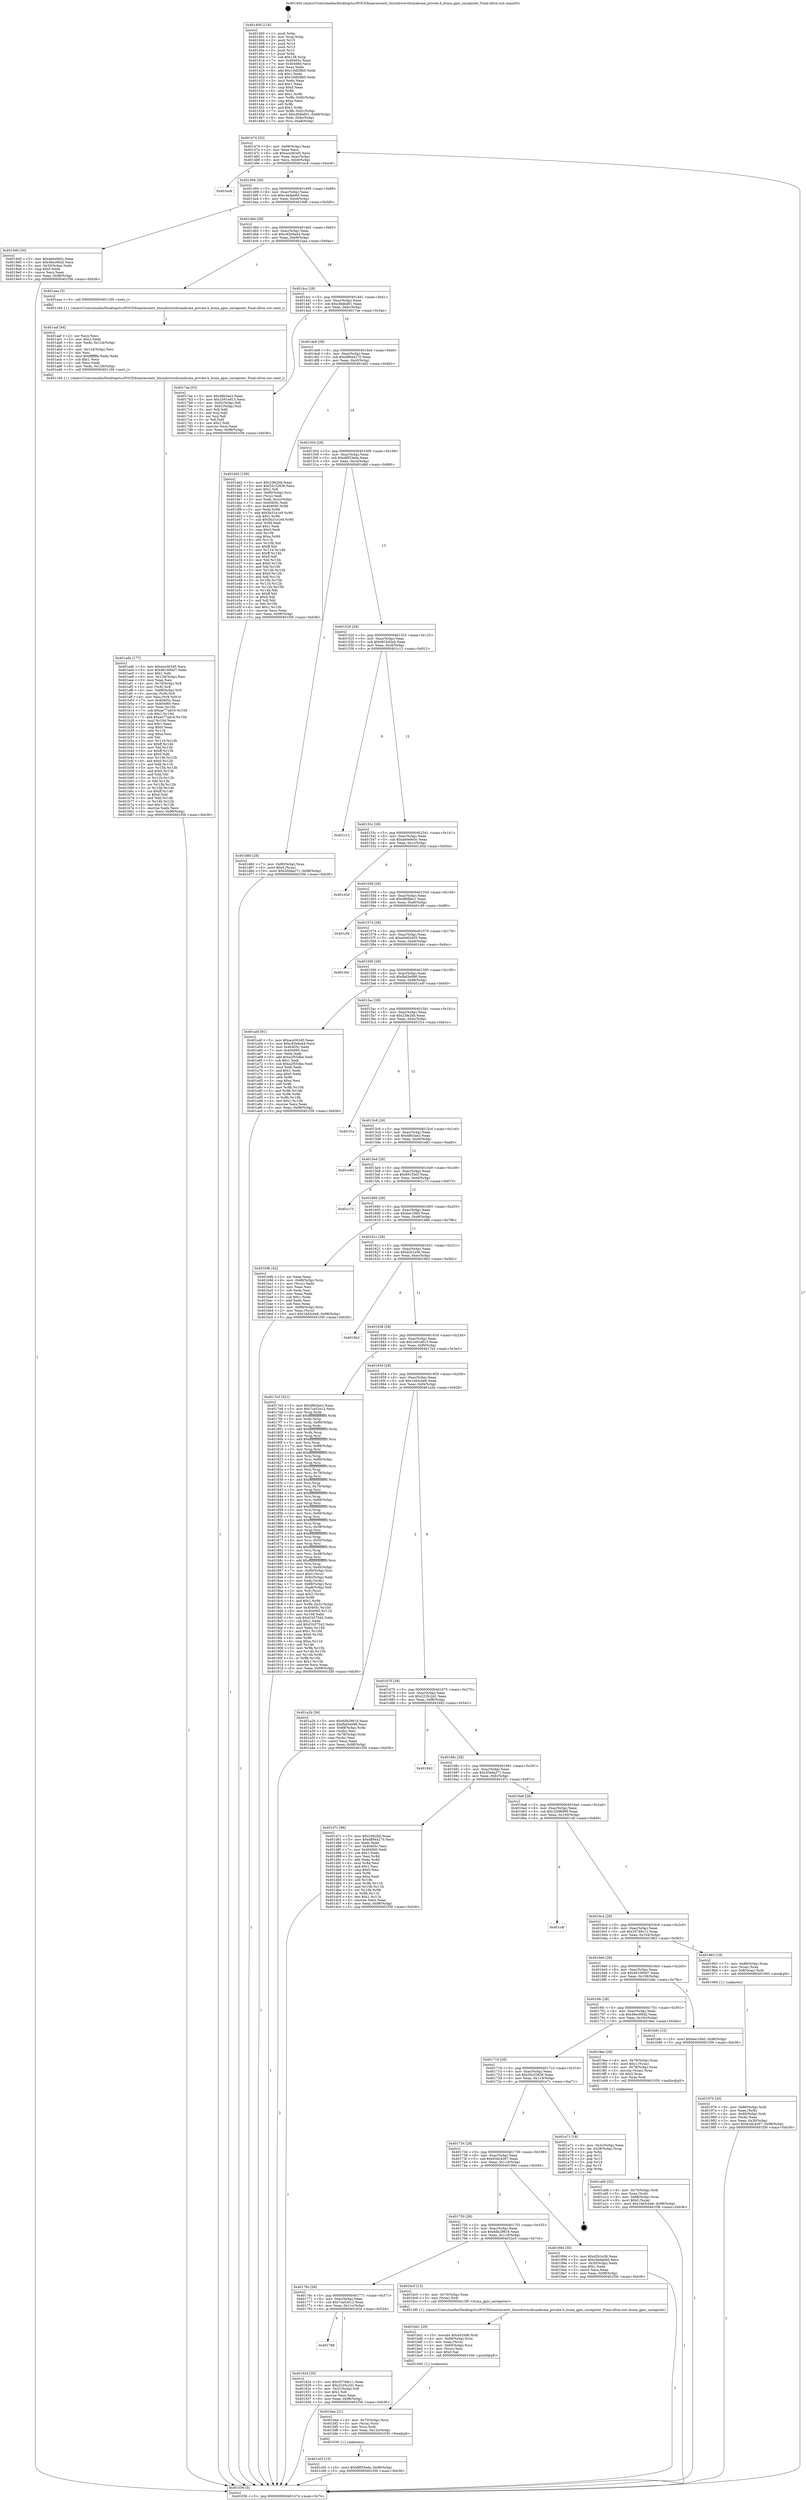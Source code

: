 digraph "0x401400" {
  label = "0x401400 (/mnt/c/Users/mathe/Desktop/tcc/POCII/binaries/extr_linuxdriversbcmabcma_private.h_bcma_gpio_unregister_Final-ollvm.out::main(0))"
  labelloc = "t"
  node[shape=record]

  Entry [label="",width=0.3,height=0.3,shape=circle,fillcolor=black,style=filled]
  "0x401474" [label="{
     0x401474 [32]\l
     | [instrs]\l
     &nbsp;&nbsp;0x401474 \<+6\>: mov -0x98(%rbp),%eax\l
     &nbsp;&nbsp;0x40147a \<+2\>: mov %eax,%ecx\l
     &nbsp;&nbsp;0x40147c \<+6\>: sub $0xace363d5,%ecx\l
     &nbsp;&nbsp;0x401482 \<+6\>: mov %eax,-0xac(%rbp)\l
     &nbsp;&nbsp;0x401488 \<+6\>: mov %ecx,-0xb0(%rbp)\l
     &nbsp;&nbsp;0x40148e \<+6\>: je 0000000000401ec8 \<main+0xac8\>\l
  }"]
  "0x401ec8" [label="{
     0x401ec8\l
  }", style=dashed]
  "0x401494" [label="{
     0x401494 [28]\l
     | [instrs]\l
     &nbsp;&nbsp;0x401494 \<+5\>: jmp 0000000000401499 \<main+0x99\>\l
     &nbsp;&nbsp;0x401499 \<+6\>: mov -0xac(%rbp),%eax\l
     &nbsp;&nbsp;0x40149f \<+5\>: sub $0xc4edab6d,%eax\l
     &nbsp;&nbsp;0x4014a4 \<+6\>: mov %eax,-0xb4(%rbp)\l
     &nbsp;&nbsp;0x4014aa \<+6\>: je 00000000004019d0 \<main+0x5d0\>\l
  }"]
  Exit [label="",width=0.3,height=0.3,shape=circle,fillcolor=black,style=filled,peripheries=2]
  "0x4019d0" [label="{
     0x4019d0 [30]\l
     | [instrs]\l
     &nbsp;&nbsp;0x4019d0 \<+5\>: mov $0xde0e9e5c,%eax\l
     &nbsp;&nbsp;0x4019d5 \<+5\>: mov $0x46ec06d2,%ecx\l
     &nbsp;&nbsp;0x4019da \<+3\>: mov -0x30(%rbp),%edx\l
     &nbsp;&nbsp;0x4019dd \<+3\>: cmp $0x0,%edx\l
     &nbsp;&nbsp;0x4019e0 \<+3\>: cmove %ecx,%eax\l
     &nbsp;&nbsp;0x4019e3 \<+6\>: mov %eax,-0x98(%rbp)\l
     &nbsp;&nbsp;0x4019e9 \<+5\>: jmp 0000000000401f36 \<main+0xb36\>\l
  }"]
  "0x4014b0" [label="{
     0x4014b0 [28]\l
     | [instrs]\l
     &nbsp;&nbsp;0x4014b0 \<+5\>: jmp 00000000004014b5 \<main+0xb5\>\l
     &nbsp;&nbsp;0x4014b5 \<+6\>: mov -0xac(%rbp),%eax\l
     &nbsp;&nbsp;0x4014bb \<+5\>: sub $0xc92b9a44,%eax\l
     &nbsp;&nbsp;0x4014c0 \<+6\>: mov %eax,-0xb8(%rbp)\l
     &nbsp;&nbsp;0x4014c6 \<+6\>: je 0000000000401aaa \<main+0x6aa\>\l
  }"]
  "0x401c03" [label="{
     0x401c03 [15]\l
     | [instrs]\l
     &nbsp;&nbsp;0x401c03 \<+10\>: movl $0xd8f33eda,-0x98(%rbp)\l
     &nbsp;&nbsp;0x401c0d \<+5\>: jmp 0000000000401f36 \<main+0xb36\>\l
  }"]
  "0x401aaa" [label="{
     0x401aaa [5]\l
     | [instrs]\l
     &nbsp;&nbsp;0x401aaa \<+5\>: call 0000000000401160 \<next_i\>\l
     | [calls]\l
     &nbsp;&nbsp;0x401160 \{1\} (/mnt/c/Users/mathe/Desktop/tcc/POCII/binaries/extr_linuxdriversbcmabcma_private.h_bcma_gpio_unregister_Final-ollvm.out::next_i)\l
  }"]
  "0x4014cc" [label="{
     0x4014cc [28]\l
     | [instrs]\l
     &nbsp;&nbsp;0x4014cc \<+5\>: jmp 00000000004014d1 \<main+0xd1\>\l
     &nbsp;&nbsp;0x4014d1 \<+6\>: mov -0xac(%rbp),%eax\l
     &nbsp;&nbsp;0x4014d7 \<+5\>: sub $0xcfd4bd01,%eax\l
     &nbsp;&nbsp;0x4014dc \<+6\>: mov %eax,-0xbc(%rbp)\l
     &nbsp;&nbsp;0x4014e2 \<+6\>: je 00000000004017ae \<main+0x3ae\>\l
  }"]
  "0x401bee" [label="{
     0x401bee [21]\l
     | [instrs]\l
     &nbsp;&nbsp;0x401bee \<+4\>: mov -0x70(%rbp),%rcx\l
     &nbsp;&nbsp;0x401bf2 \<+3\>: mov (%rcx),%rcx\l
     &nbsp;&nbsp;0x401bf5 \<+3\>: mov %rcx,%rdi\l
     &nbsp;&nbsp;0x401bf8 \<+6\>: mov %eax,-0x12c(%rbp)\l
     &nbsp;&nbsp;0x401bfe \<+5\>: call 0000000000401030 \<free@plt\>\l
     | [calls]\l
     &nbsp;&nbsp;0x401030 \{1\} (unknown)\l
  }"]
  "0x4017ae" [label="{
     0x4017ae [53]\l
     | [instrs]\l
     &nbsp;&nbsp;0x4017ae \<+5\>: mov $0x48b3ae3,%eax\l
     &nbsp;&nbsp;0x4017b3 \<+5\>: mov $0x1b91e913,%ecx\l
     &nbsp;&nbsp;0x4017b8 \<+6\>: mov -0x92(%rbp),%dl\l
     &nbsp;&nbsp;0x4017be \<+7\>: mov -0x91(%rbp),%sil\l
     &nbsp;&nbsp;0x4017c5 \<+3\>: mov %dl,%dil\l
     &nbsp;&nbsp;0x4017c8 \<+3\>: and %sil,%dil\l
     &nbsp;&nbsp;0x4017cb \<+3\>: xor %sil,%dl\l
     &nbsp;&nbsp;0x4017ce \<+3\>: or %dl,%dil\l
     &nbsp;&nbsp;0x4017d1 \<+4\>: test $0x1,%dil\l
     &nbsp;&nbsp;0x4017d5 \<+3\>: cmovne %ecx,%eax\l
     &nbsp;&nbsp;0x4017d8 \<+6\>: mov %eax,-0x98(%rbp)\l
     &nbsp;&nbsp;0x4017de \<+5\>: jmp 0000000000401f36 \<main+0xb36\>\l
  }"]
  "0x4014e8" [label="{
     0x4014e8 [28]\l
     | [instrs]\l
     &nbsp;&nbsp;0x4014e8 \<+5\>: jmp 00000000004014ed \<main+0xed\>\l
     &nbsp;&nbsp;0x4014ed \<+6\>: mov -0xac(%rbp),%eax\l
     &nbsp;&nbsp;0x4014f3 \<+5\>: sub $0xd8944270,%eax\l
     &nbsp;&nbsp;0x4014f8 \<+6\>: mov %eax,-0xc0(%rbp)\l
     &nbsp;&nbsp;0x4014fe \<+6\>: je 0000000000401dd2 \<main+0x9d2\>\l
  }"]
  "0x401f36" [label="{
     0x401f36 [5]\l
     | [instrs]\l
     &nbsp;&nbsp;0x401f36 \<+5\>: jmp 0000000000401474 \<main+0x74\>\l
  }"]
  "0x401400" [label="{
     0x401400 [116]\l
     | [instrs]\l
     &nbsp;&nbsp;0x401400 \<+1\>: push %rbp\l
     &nbsp;&nbsp;0x401401 \<+3\>: mov %rsp,%rbp\l
     &nbsp;&nbsp;0x401404 \<+2\>: push %r15\l
     &nbsp;&nbsp;0x401406 \<+2\>: push %r14\l
     &nbsp;&nbsp;0x401408 \<+2\>: push %r13\l
     &nbsp;&nbsp;0x40140a \<+2\>: push %r12\l
     &nbsp;&nbsp;0x40140c \<+1\>: push %rbx\l
     &nbsp;&nbsp;0x40140d \<+7\>: sub $0x128,%rsp\l
     &nbsp;&nbsp;0x401414 \<+7\>: mov 0x40405c,%eax\l
     &nbsp;&nbsp;0x40141b \<+7\>: mov 0x404060,%ecx\l
     &nbsp;&nbsp;0x401422 \<+2\>: mov %eax,%edx\l
     &nbsp;&nbsp;0x401424 \<+6\>: add $0x10df28b0,%edx\l
     &nbsp;&nbsp;0x40142a \<+3\>: sub $0x1,%edx\l
     &nbsp;&nbsp;0x40142d \<+6\>: sub $0x10df28b0,%edx\l
     &nbsp;&nbsp;0x401433 \<+3\>: imul %edx,%eax\l
     &nbsp;&nbsp;0x401436 \<+3\>: and $0x1,%eax\l
     &nbsp;&nbsp;0x401439 \<+3\>: cmp $0x0,%eax\l
     &nbsp;&nbsp;0x40143c \<+4\>: sete %r8b\l
     &nbsp;&nbsp;0x401440 \<+4\>: and $0x1,%r8b\l
     &nbsp;&nbsp;0x401444 \<+7\>: mov %r8b,-0x92(%rbp)\l
     &nbsp;&nbsp;0x40144b \<+3\>: cmp $0xa,%ecx\l
     &nbsp;&nbsp;0x40144e \<+4\>: setl %r8b\l
     &nbsp;&nbsp;0x401452 \<+4\>: and $0x1,%r8b\l
     &nbsp;&nbsp;0x401456 \<+7\>: mov %r8b,-0x91(%rbp)\l
     &nbsp;&nbsp;0x40145d \<+10\>: movl $0xcfd4bd01,-0x98(%rbp)\l
     &nbsp;&nbsp;0x401467 \<+6\>: mov %edi,-0x9c(%rbp)\l
     &nbsp;&nbsp;0x40146d \<+7\>: mov %rsi,-0xa8(%rbp)\l
  }"]
  "0x401bd1" [label="{
     0x401bd1 [29]\l
     | [instrs]\l
     &nbsp;&nbsp;0x401bd1 \<+10\>: movabs $0x4020d6,%rdi\l
     &nbsp;&nbsp;0x401bdb \<+4\>: mov -0x60(%rbp),%rcx\l
     &nbsp;&nbsp;0x401bdf \<+2\>: mov %eax,(%rcx)\l
     &nbsp;&nbsp;0x401be1 \<+4\>: mov -0x60(%rbp),%rcx\l
     &nbsp;&nbsp;0x401be5 \<+2\>: mov (%rcx),%esi\l
     &nbsp;&nbsp;0x401be7 \<+2\>: mov $0x0,%al\l
     &nbsp;&nbsp;0x401be9 \<+5\>: call 0000000000401040 \<printf@plt\>\l
     | [calls]\l
     &nbsp;&nbsp;0x401040 \{1\} (unknown)\l
  }"]
  "0x401dd2" [label="{
     0x401dd2 [159]\l
     | [instrs]\l
     &nbsp;&nbsp;0x401dd2 \<+5\>: mov $0x23fe2bb,%eax\l
     &nbsp;&nbsp;0x401dd7 \<+5\>: mov $0x55c32636,%ecx\l
     &nbsp;&nbsp;0x401ddc \<+2\>: mov $0x1,%dl\l
     &nbsp;&nbsp;0x401dde \<+7\>: mov -0x90(%rbp),%rsi\l
     &nbsp;&nbsp;0x401de5 \<+2\>: mov (%rsi),%edi\l
     &nbsp;&nbsp;0x401de7 \<+3\>: mov %edi,-0x2c(%rbp)\l
     &nbsp;&nbsp;0x401dea \<+7\>: mov 0x40405c,%edi\l
     &nbsp;&nbsp;0x401df1 \<+8\>: mov 0x404060,%r8d\l
     &nbsp;&nbsp;0x401df9 \<+3\>: mov %edi,%r9d\l
     &nbsp;&nbsp;0x401dfc \<+7\>: add $0x5b31e1e9,%r9d\l
     &nbsp;&nbsp;0x401e03 \<+4\>: sub $0x1,%r9d\l
     &nbsp;&nbsp;0x401e07 \<+7\>: sub $0x5b31e1e9,%r9d\l
     &nbsp;&nbsp;0x401e0e \<+4\>: imul %r9d,%edi\l
     &nbsp;&nbsp;0x401e12 \<+3\>: and $0x1,%edi\l
     &nbsp;&nbsp;0x401e15 \<+3\>: cmp $0x0,%edi\l
     &nbsp;&nbsp;0x401e18 \<+4\>: sete %r10b\l
     &nbsp;&nbsp;0x401e1c \<+4\>: cmp $0xa,%r8d\l
     &nbsp;&nbsp;0x401e20 \<+4\>: setl %r11b\l
     &nbsp;&nbsp;0x401e24 \<+3\>: mov %r10b,%bl\l
     &nbsp;&nbsp;0x401e27 \<+3\>: xor $0xff,%bl\l
     &nbsp;&nbsp;0x401e2a \<+3\>: mov %r11b,%r14b\l
     &nbsp;&nbsp;0x401e2d \<+4\>: xor $0xff,%r14b\l
     &nbsp;&nbsp;0x401e31 \<+3\>: xor $0x0,%dl\l
     &nbsp;&nbsp;0x401e34 \<+3\>: mov %bl,%r15b\l
     &nbsp;&nbsp;0x401e37 \<+4\>: and $0x0,%r15b\l
     &nbsp;&nbsp;0x401e3b \<+3\>: and %dl,%r10b\l
     &nbsp;&nbsp;0x401e3e \<+3\>: mov %r14b,%r12b\l
     &nbsp;&nbsp;0x401e41 \<+4\>: and $0x0,%r12b\l
     &nbsp;&nbsp;0x401e45 \<+3\>: and %dl,%r11b\l
     &nbsp;&nbsp;0x401e48 \<+3\>: or %r10b,%r15b\l
     &nbsp;&nbsp;0x401e4b \<+3\>: or %r11b,%r12b\l
     &nbsp;&nbsp;0x401e4e \<+3\>: xor %r12b,%r15b\l
     &nbsp;&nbsp;0x401e51 \<+3\>: or %r14b,%bl\l
     &nbsp;&nbsp;0x401e54 \<+3\>: xor $0xff,%bl\l
     &nbsp;&nbsp;0x401e57 \<+3\>: or $0x0,%dl\l
     &nbsp;&nbsp;0x401e5a \<+2\>: and %dl,%bl\l
     &nbsp;&nbsp;0x401e5c \<+3\>: or %bl,%r15b\l
     &nbsp;&nbsp;0x401e5f \<+4\>: test $0x1,%r15b\l
     &nbsp;&nbsp;0x401e63 \<+3\>: cmovne %ecx,%eax\l
     &nbsp;&nbsp;0x401e66 \<+6\>: mov %eax,-0x98(%rbp)\l
     &nbsp;&nbsp;0x401e6c \<+5\>: jmp 0000000000401f36 \<main+0xb36\>\l
  }"]
  "0x401504" [label="{
     0x401504 [28]\l
     | [instrs]\l
     &nbsp;&nbsp;0x401504 \<+5\>: jmp 0000000000401509 \<main+0x109\>\l
     &nbsp;&nbsp;0x401509 \<+6\>: mov -0xac(%rbp),%eax\l
     &nbsp;&nbsp;0x40150f \<+5\>: sub $0xd8f33eda,%eax\l
     &nbsp;&nbsp;0x401514 \<+6\>: mov %eax,-0xc4(%rbp)\l
     &nbsp;&nbsp;0x40151a \<+6\>: je 0000000000401d60 \<main+0x960\>\l
  }"]
  "0x401adb" [label="{
     0x401adb [177]\l
     | [instrs]\l
     &nbsp;&nbsp;0x401adb \<+5\>: mov $0xace363d5,%ecx\l
     &nbsp;&nbsp;0x401ae0 \<+5\>: mov $0x461000d7,%edx\l
     &nbsp;&nbsp;0x401ae5 \<+3\>: mov $0x1,%dil\l
     &nbsp;&nbsp;0x401ae8 \<+6\>: mov -0x128(%rbp),%esi\l
     &nbsp;&nbsp;0x401aee \<+3\>: imul %eax,%esi\l
     &nbsp;&nbsp;0x401af1 \<+4\>: mov -0x70(%rbp),%r8\l
     &nbsp;&nbsp;0x401af5 \<+3\>: mov (%r8),%r8\l
     &nbsp;&nbsp;0x401af8 \<+4\>: mov -0x68(%rbp),%r9\l
     &nbsp;&nbsp;0x401afc \<+3\>: movslq (%r9),%r9\l
     &nbsp;&nbsp;0x401aff \<+4\>: mov %esi,(%r8,%r9,4)\l
     &nbsp;&nbsp;0x401b03 \<+7\>: mov 0x40405c,%eax\l
     &nbsp;&nbsp;0x401b0a \<+7\>: mov 0x404060,%esi\l
     &nbsp;&nbsp;0x401b11 \<+3\>: mov %eax,%r10d\l
     &nbsp;&nbsp;0x401b14 \<+7\>: sub $0xae77ad16,%r10d\l
     &nbsp;&nbsp;0x401b1b \<+4\>: sub $0x1,%r10d\l
     &nbsp;&nbsp;0x401b1f \<+7\>: add $0xae77ad16,%r10d\l
     &nbsp;&nbsp;0x401b26 \<+4\>: imul %r10d,%eax\l
     &nbsp;&nbsp;0x401b2a \<+3\>: and $0x1,%eax\l
     &nbsp;&nbsp;0x401b2d \<+3\>: cmp $0x0,%eax\l
     &nbsp;&nbsp;0x401b30 \<+4\>: sete %r11b\l
     &nbsp;&nbsp;0x401b34 \<+3\>: cmp $0xa,%esi\l
     &nbsp;&nbsp;0x401b37 \<+3\>: setl %bl\l
     &nbsp;&nbsp;0x401b3a \<+3\>: mov %r11b,%r14b\l
     &nbsp;&nbsp;0x401b3d \<+4\>: xor $0xff,%r14b\l
     &nbsp;&nbsp;0x401b41 \<+3\>: mov %bl,%r15b\l
     &nbsp;&nbsp;0x401b44 \<+4\>: xor $0xff,%r15b\l
     &nbsp;&nbsp;0x401b48 \<+4\>: xor $0x0,%dil\l
     &nbsp;&nbsp;0x401b4c \<+3\>: mov %r14b,%r12b\l
     &nbsp;&nbsp;0x401b4f \<+4\>: and $0x0,%r12b\l
     &nbsp;&nbsp;0x401b53 \<+3\>: and %dil,%r11b\l
     &nbsp;&nbsp;0x401b56 \<+3\>: mov %r15b,%r13b\l
     &nbsp;&nbsp;0x401b59 \<+4\>: and $0x0,%r13b\l
     &nbsp;&nbsp;0x401b5d \<+3\>: and %dil,%bl\l
     &nbsp;&nbsp;0x401b60 \<+3\>: or %r11b,%r12b\l
     &nbsp;&nbsp;0x401b63 \<+3\>: or %bl,%r13b\l
     &nbsp;&nbsp;0x401b66 \<+3\>: xor %r13b,%r12b\l
     &nbsp;&nbsp;0x401b69 \<+3\>: or %r15b,%r14b\l
     &nbsp;&nbsp;0x401b6c \<+4\>: xor $0xff,%r14b\l
     &nbsp;&nbsp;0x401b70 \<+4\>: or $0x0,%dil\l
     &nbsp;&nbsp;0x401b74 \<+3\>: and %dil,%r14b\l
     &nbsp;&nbsp;0x401b77 \<+3\>: or %r14b,%r12b\l
     &nbsp;&nbsp;0x401b7a \<+4\>: test $0x1,%r12b\l
     &nbsp;&nbsp;0x401b7e \<+3\>: cmovne %edx,%ecx\l
     &nbsp;&nbsp;0x401b81 \<+6\>: mov %ecx,-0x98(%rbp)\l
     &nbsp;&nbsp;0x401b87 \<+5\>: jmp 0000000000401f36 \<main+0xb36\>\l
  }"]
  "0x401d60" [label="{
     0x401d60 [28]\l
     | [instrs]\l
     &nbsp;&nbsp;0x401d60 \<+7\>: mov -0x90(%rbp),%rax\l
     &nbsp;&nbsp;0x401d67 \<+6\>: movl $0x0,(%rax)\l
     &nbsp;&nbsp;0x401d6d \<+10\>: movl $0x304da271,-0x98(%rbp)\l
     &nbsp;&nbsp;0x401d77 \<+5\>: jmp 0000000000401f36 \<main+0xb36\>\l
  }"]
  "0x401520" [label="{
     0x401520 [28]\l
     | [instrs]\l
     &nbsp;&nbsp;0x401520 \<+5\>: jmp 0000000000401525 \<main+0x125\>\l
     &nbsp;&nbsp;0x401525 \<+6\>: mov -0xac(%rbp),%eax\l
     &nbsp;&nbsp;0x40152b \<+5\>: sub $0xd91b42eb,%eax\l
     &nbsp;&nbsp;0x401530 \<+6\>: mov %eax,-0xc8(%rbp)\l
     &nbsp;&nbsp;0x401536 \<+6\>: je 0000000000401c12 \<main+0x812\>\l
  }"]
  "0x401aaf" [label="{
     0x401aaf [44]\l
     | [instrs]\l
     &nbsp;&nbsp;0x401aaf \<+2\>: xor %ecx,%ecx\l
     &nbsp;&nbsp;0x401ab1 \<+5\>: mov $0x2,%edx\l
     &nbsp;&nbsp;0x401ab6 \<+6\>: mov %edx,-0x124(%rbp)\l
     &nbsp;&nbsp;0x401abc \<+1\>: cltd\l
     &nbsp;&nbsp;0x401abd \<+6\>: mov -0x124(%rbp),%esi\l
     &nbsp;&nbsp;0x401ac3 \<+2\>: idiv %esi\l
     &nbsp;&nbsp;0x401ac5 \<+6\>: imul $0xfffffffe,%edx,%edx\l
     &nbsp;&nbsp;0x401acb \<+3\>: sub $0x1,%ecx\l
     &nbsp;&nbsp;0x401ace \<+2\>: sub %ecx,%edx\l
     &nbsp;&nbsp;0x401ad0 \<+6\>: mov %edx,-0x128(%rbp)\l
     &nbsp;&nbsp;0x401ad6 \<+5\>: call 0000000000401160 \<next_i\>\l
     | [calls]\l
     &nbsp;&nbsp;0x401160 \{1\} (/mnt/c/Users/mathe/Desktop/tcc/POCII/binaries/extr_linuxdriversbcmabcma_private.h_bcma_gpio_unregister_Final-ollvm.out::next_i)\l
  }"]
  "0x401c12" [label="{
     0x401c12\l
  }", style=dashed]
  "0x40153c" [label="{
     0x40153c [28]\l
     | [instrs]\l
     &nbsp;&nbsp;0x40153c \<+5\>: jmp 0000000000401541 \<main+0x141\>\l
     &nbsp;&nbsp;0x401541 \<+6\>: mov -0xac(%rbp),%eax\l
     &nbsp;&nbsp;0x401547 \<+5\>: sub $0xde0e9e5c,%eax\l
     &nbsp;&nbsp;0x40154c \<+6\>: mov %eax,-0xcc(%rbp)\l
     &nbsp;&nbsp;0x401552 \<+6\>: je 0000000000401d3d \<main+0x93d\>\l
  }"]
  "0x401a0b" [label="{
     0x401a0b [32]\l
     | [instrs]\l
     &nbsp;&nbsp;0x401a0b \<+4\>: mov -0x70(%rbp),%rdi\l
     &nbsp;&nbsp;0x401a0f \<+3\>: mov %rax,(%rdi)\l
     &nbsp;&nbsp;0x401a12 \<+4\>: mov -0x68(%rbp),%rax\l
     &nbsp;&nbsp;0x401a16 \<+6\>: movl $0x0,(%rax)\l
     &nbsp;&nbsp;0x401a1c \<+10\>: movl $0x1dd3cbe6,-0x98(%rbp)\l
     &nbsp;&nbsp;0x401a26 \<+5\>: jmp 0000000000401f36 \<main+0xb36\>\l
  }"]
  "0x401d3d" [label="{
     0x401d3d\l
  }", style=dashed]
  "0x401558" [label="{
     0x401558 [28]\l
     | [instrs]\l
     &nbsp;&nbsp;0x401558 \<+5\>: jmp 000000000040155d \<main+0x15d\>\l
     &nbsp;&nbsp;0x40155d \<+6\>: mov -0xac(%rbp),%eax\l
     &nbsp;&nbsp;0x401563 \<+5\>: sub $0xdf0fb6c1,%eax\l
     &nbsp;&nbsp;0x401568 \<+6\>: mov %eax,-0xd0(%rbp)\l
     &nbsp;&nbsp;0x40156e \<+6\>: je 0000000000401cf0 \<main+0x8f0\>\l
  }"]
  "0x401976" [label="{
     0x401976 [30]\l
     | [instrs]\l
     &nbsp;&nbsp;0x401976 \<+4\>: mov -0x80(%rbp),%rdi\l
     &nbsp;&nbsp;0x40197a \<+2\>: mov %eax,(%rdi)\l
     &nbsp;&nbsp;0x40197c \<+4\>: mov -0x80(%rbp),%rdi\l
     &nbsp;&nbsp;0x401980 \<+2\>: mov (%rdi),%eax\l
     &nbsp;&nbsp;0x401982 \<+3\>: mov %eax,-0x30(%rbp)\l
     &nbsp;&nbsp;0x401985 \<+10\>: movl $0x63dc4267,-0x98(%rbp)\l
     &nbsp;&nbsp;0x40198f \<+5\>: jmp 0000000000401f36 \<main+0xb36\>\l
  }"]
  "0x401cf0" [label="{
     0x401cf0\l
  }", style=dashed]
  "0x401574" [label="{
     0x401574 [28]\l
     | [instrs]\l
     &nbsp;&nbsp;0x401574 \<+5\>: jmp 0000000000401579 \<main+0x179\>\l
     &nbsp;&nbsp;0x401579 \<+6\>: mov -0xac(%rbp),%eax\l
     &nbsp;&nbsp;0x40157f \<+5\>: sub $0xe0462d35,%eax\l
     &nbsp;&nbsp;0x401584 \<+6\>: mov %eax,-0xd4(%rbp)\l
     &nbsp;&nbsp;0x40158a \<+6\>: je 0000000000401d4c \<main+0x94c\>\l
  }"]
  "0x401788" [label="{
     0x401788\l
  }", style=dashed]
  "0x401d4c" [label="{
     0x401d4c\l
  }", style=dashed]
  "0x401590" [label="{
     0x401590 [28]\l
     | [instrs]\l
     &nbsp;&nbsp;0x401590 \<+5\>: jmp 0000000000401595 \<main+0x195\>\l
     &nbsp;&nbsp;0x401595 \<+6\>: mov -0xac(%rbp),%eax\l
     &nbsp;&nbsp;0x40159b \<+5\>: sub $0xfbd3e086,%eax\l
     &nbsp;&nbsp;0x4015a0 \<+6\>: mov %eax,-0xd8(%rbp)\l
     &nbsp;&nbsp;0x4015a6 \<+6\>: je 0000000000401a4f \<main+0x64f\>\l
  }"]
  "0x401924" [label="{
     0x401924 [30]\l
     | [instrs]\l
     &nbsp;&nbsp;0x401924 \<+5\>: mov $0x35749c11,%eax\l
     &nbsp;&nbsp;0x401929 \<+5\>: mov $0x2235c2d1,%ecx\l
     &nbsp;&nbsp;0x40192e \<+3\>: mov -0x31(%rbp),%dl\l
     &nbsp;&nbsp;0x401931 \<+3\>: test $0x1,%dl\l
     &nbsp;&nbsp;0x401934 \<+3\>: cmovne %ecx,%eax\l
     &nbsp;&nbsp;0x401937 \<+6\>: mov %eax,-0x98(%rbp)\l
     &nbsp;&nbsp;0x40193d \<+5\>: jmp 0000000000401f36 \<main+0xb36\>\l
  }"]
  "0x401a4f" [label="{
     0x401a4f [91]\l
     | [instrs]\l
     &nbsp;&nbsp;0x401a4f \<+5\>: mov $0xace363d5,%eax\l
     &nbsp;&nbsp;0x401a54 \<+5\>: mov $0xc92b9a44,%ecx\l
     &nbsp;&nbsp;0x401a59 \<+7\>: mov 0x40405c,%edx\l
     &nbsp;&nbsp;0x401a60 \<+7\>: mov 0x404060,%esi\l
     &nbsp;&nbsp;0x401a67 \<+2\>: mov %edx,%edi\l
     &nbsp;&nbsp;0x401a69 \<+6\>: add $0xa2f55dbe,%edi\l
     &nbsp;&nbsp;0x401a6f \<+3\>: sub $0x1,%edi\l
     &nbsp;&nbsp;0x401a72 \<+6\>: sub $0xa2f55dbe,%edi\l
     &nbsp;&nbsp;0x401a78 \<+3\>: imul %edi,%edx\l
     &nbsp;&nbsp;0x401a7b \<+3\>: and $0x1,%edx\l
     &nbsp;&nbsp;0x401a7e \<+3\>: cmp $0x0,%edx\l
     &nbsp;&nbsp;0x401a81 \<+4\>: sete %r8b\l
     &nbsp;&nbsp;0x401a85 \<+3\>: cmp $0xa,%esi\l
     &nbsp;&nbsp;0x401a88 \<+4\>: setl %r9b\l
     &nbsp;&nbsp;0x401a8c \<+3\>: mov %r8b,%r10b\l
     &nbsp;&nbsp;0x401a8f \<+3\>: and %r9b,%r10b\l
     &nbsp;&nbsp;0x401a92 \<+3\>: xor %r9b,%r8b\l
     &nbsp;&nbsp;0x401a95 \<+3\>: or %r8b,%r10b\l
     &nbsp;&nbsp;0x401a98 \<+4\>: test $0x1,%r10b\l
     &nbsp;&nbsp;0x401a9c \<+3\>: cmovne %ecx,%eax\l
     &nbsp;&nbsp;0x401a9f \<+6\>: mov %eax,-0x98(%rbp)\l
     &nbsp;&nbsp;0x401aa5 \<+5\>: jmp 0000000000401f36 \<main+0xb36\>\l
  }"]
  "0x4015ac" [label="{
     0x4015ac [28]\l
     | [instrs]\l
     &nbsp;&nbsp;0x4015ac \<+5\>: jmp 00000000004015b1 \<main+0x1b1\>\l
     &nbsp;&nbsp;0x4015b1 \<+6\>: mov -0xac(%rbp),%eax\l
     &nbsp;&nbsp;0x4015b7 \<+5\>: sub $0x23fe2bb,%eax\l
     &nbsp;&nbsp;0x4015bc \<+6\>: mov %eax,-0xdc(%rbp)\l
     &nbsp;&nbsp;0x4015c2 \<+6\>: je 0000000000401f1e \<main+0xb1e\>\l
  }"]
  "0x40176c" [label="{
     0x40176c [28]\l
     | [instrs]\l
     &nbsp;&nbsp;0x40176c \<+5\>: jmp 0000000000401771 \<main+0x371\>\l
     &nbsp;&nbsp;0x401771 \<+6\>: mov -0xac(%rbp),%eax\l
     &nbsp;&nbsp;0x401777 \<+5\>: sub $0x7ca52e12,%eax\l
     &nbsp;&nbsp;0x40177c \<+6\>: mov %eax,-0x11c(%rbp)\l
     &nbsp;&nbsp;0x401782 \<+6\>: je 0000000000401924 \<main+0x524\>\l
  }"]
  "0x401f1e" [label="{
     0x401f1e\l
  }", style=dashed]
  "0x4015c8" [label="{
     0x4015c8 [28]\l
     | [instrs]\l
     &nbsp;&nbsp;0x4015c8 \<+5\>: jmp 00000000004015cd \<main+0x1cd\>\l
     &nbsp;&nbsp;0x4015cd \<+6\>: mov -0xac(%rbp),%eax\l
     &nbsp;&nbsp;0x4015d3 \<+5\>: sub $0x48b3ae3,%eax\l
     &nbsp;&nbsp;0x4015d8 \<+6\>: mov %eax,-0xe0(%rbp)\l
     &nbsp;&nbsp;0x4015de \<+6\>: je 0000000000401e83 \<main+0xa83\>\l
  }"]
  "0x401bc5" [label="{
     0x401bc5 [12]\l
     | [instrs]\l
     &nbsp;&nbsp;0x401bc5 \<+4\>: mov -0x70(%rbp),%rax\l
     &nbsp;&nbsp;0x401bc9 \<+3\>: mov (%rax),%rdi\l
     &nbsp;&nbsp;0x401bcc \<+5\>: call 00000000004013f0 \<bcma_gpio_unregister\>\l
     | [calls]\l
     &nbsp;&nbsp;0x4013f0 \{1\} (/mnt/c/Users/mathe/Desktop/tcc/POCII/binaries/extr_linuxdriversbcmabcma_private.h_bcma_gpio_unregister_Final-ollvm.out::bcma_gpio_unregister)\l
  }"]
  "0x401e83" [label="{
     0x401e83\l
  }", style=dashed]
  "0x4015e4" [label="{
     0x4015e4 [28]\l
     | [instrs]\l
     &nbsp;&nbsp;0x4015e4 \<+5\>: jmp 00000000004015e9 \<main+0x1e9\>\l
     &nbsp;&nbsp;0x4015e9 \<+6\>: mov -0xac(%rbp),%eax\l
     &nbsp;&nbsp;0x4015ef \<+5\>: sub $0x691f3d3,%eax\l
     &nbsp;&nbsp;0x4015f4 \<+6\>: mov %eax,-0xe4(%rbp)\l
     &nbsp;&nbsp;0x4015fa \<+6\>: je 0000000000401c73 \<main+0x873\>\l
  }"]
  "0x401750" [label="{
     0x401750 [28]\l
     | [instrs]\l
     &nbsp;&nbsp;0x401750 \<+5\>: jmp 0000000000401755 \<main+0x355\>\l
     &nbsp;&nbsp;0x401755 \<+6\>: mov -0xac(%rbp),%eax\l
     &nbsp;&nbsp;0x40175b \<+5\>: sub $0x6db29618,%eax\l
     &nbsp;&nbsp;0x401760 \<+6\>: mov %eax,-0x118(%rbp)\l
     &nbsp;&nbsp;0x401766 \<+6\>: je 0000000000401bc5 \<main+0x7c5\>\l
  }"]
  "0x401c73" [label="{
     0x401c73\l
  }", style=dashed]
  "0x401600" [label="{
     0x401600 [28]\l
     | [instrs]\l
     &nbsp;&nbsp;0x401600 \<+5\>: jmp 0000000000401605 \<main+0x205\>\l
     &nbsp;&nbsp;0x401605 \<+6\>: mov -0xac(%rbp),%eax\l
     &nbsp;&nbsp;0x40160b \<+5\>: sub $0xbec16b0,%eax\l
     &nbsp;&nbsp;0x401610 \<+6\>: mov %eax,-0xe8(%rbp)\l
     &nbsp;&nbsp;0x401616 \<+6\>: je 0000000000401b9b \<main+0x79b\>\l
  }"]
  "0x401994" [label="{
     0x401994 [30]\l
     | [instrs]\l
     &nbsp;&nbsp;0x401994 \<+5\>: mov $0xd2b1e56,%eax\l
     &nbsp;&nbsp;0x401999 \<+5\>: mov $0xc4edab6d,%ecx\l
     &nbsp;&nbsp;0x40199e \<+3\>: mov -0x30(%rbp),%edx\l
     &nbsp;&nbsp;0x4019a1 \<+3\>: cmp $0x1,%edx\l
     &nbsp;&nbsp;0x4019a4 \<+3\>: cmovl %ecx,%eax\l
     &nbsp;&nbsp;0x4019a7 \<+6\>: mov %eax,-0x98(%rbp)\l
     &nbsp;&nbsp;0x4019ad \<+5\>: jmp 0000000000401f36 \<main+0xb36\>\l
  }"]
  "0x401b9b" [label="{
     0x401b9b [42]\l
     | [instrs]\l
     &nbsp;&nbsp;0x401b9b \<+2\>: xor %eax,%eax\l
     &nbsp;&nbsp;0x401b9d \<+4\>: mov -0x68(%rbp),%rcx\l
     &nbsp;&nbsp;0x401ba1 \<+2\>: mov (%rcx),%edx\l
     &nbsp;&nbsp;0x401ba3 \<+2\>: mov %eax,%esi\l
     &nbsp;&nbsp;0x401ba5 \<+2\>: sub %edx,%esi\l
     &nbsp;&nbsp;0x401ba7 \<+2\>: mov %eax,%edx\l
     &nbsp;&nbsp;0x401ba9 \<+3\>: sub $0x1,%edx\l
     &nbsp;&nbsp;0x401bac \<+2\>: add %edx,%esi\l
     &nbsp;&nbsp;0x401bae \<+2\>: sub %esi,%eax\l
     &nbsp;&nbsp;0x401bb0 \<+4\>: mov -0x68(%rbp),%rcx\l
     &nbsp;&nbsp;0x401bb4 \<+2\>: mov %eax,(%rcx)\l
     &nbsp;&nbsp;0x401bb6 \<+10\>: movl $0x1dd3cbe6,-0x98(%rbp)\l
     &nbsp;&nbsp;0x401bc0 \<+5\>: jmp 0000000000401f36 \<main+0xb36\>\l
  }"]
  "0x40161c" [label="{
     0x40161c [28]\l
     | [instrs]\l
     &nbsp;&nbsp;0x40161c \<+5\>: jmp 0000000000401621 \<main+0x221\>\l
     &nbsp;&nbsp;0x401621 \<+6\>: mov -0xac(%rbp),%eax\l
     &nbsp;&nbsp;0x401627 \<+5\>: sub $0xd2b1e56,%eax\l
     &nbsp;&nbsp;0x40162c \<+6\>: mov %eax,-0xec(%rbp)\l
     &nbsp;&nbsp;0x401632 \<+6\>: je 00000000004019b2 \<main+0x5b2\>\l
  }"]
  "0x401734" [label="{
     0x401734 [28]\l
     | [instrs]\l
     &nbsp;&nbsp;0x401734 \<+5\>: jmp 0000000000401739 \<main+0x339\>\l
     &nbsp;&nbsp;0x401739 \<+6\>: mov -0xac(%rbp),%eax\l
     &nbsp;&nbsp;0x40173f \<+5\>: sub $0x63dc4267,%eax\l
     &nbsp;&nbsp;0x401744 \<+6\>: mov %eax,-0x114(%rbp)\l
     &nbsp;&nbsp;0x40174a \<+6\>: je 0000000000401994 \<main+0x594\>\l
  }"]
  "0x4019b2" [label="{
     0x4019b2\l
  }", style=dashed]
  "0x401638" [label="{
     0x401638 [28]\l
     | [instrs]\l
     &nbsp;&nbsp;0x401638 \<+5\>: jmp 000000000040163d \<main+0x23d\>\l
     &nbsp;&nbsp;0x40163d \<+6\>: mov -0xac(%rbp),%eax\l
     &nbsp;&nbsp;0x401643 \<+5\>: sub $0x1b91e913,%eax\l
     &nbsp;&nbsp;0x401648 \<+6\>: mov %eax,-0xf0(%rbp)\l
     &nbsp;&nbsp;0x40164e \<+6\>: je 00000000004017e3 \<main+0x3e3\>\l
  }"]
  "0x401e71" [label="{
     0x401e71 [18]\l
     | [instrs]\l
     &nbsp;&nbsp;0x401e71 \<+3\>: mov -0x2c(%rbp),%eax\l
     &nbsp;&nbsp;0x401e74 \<+4\>: lea -0x28(%rbp),%rsp\l
     &nbsp;&nbsp;0x401e78 \<+1\>: pop %rbx\l
     &nbsp;&nbsp;0x401e79 \<+2\>: pop %r12\l
     &nbsp;&nbsp;0x401e7b \<+2\>: pop %r13\l
     &nbsp;&nbsp;0x401e7d \<+2\>: pop %r14\l
     &nbsp;&nbsp;0x401e7f \<+2\>: pop %r15\l
     &nbsp;&nbsp;0x401e81 \<+1\>: pop %rbp\l
     &nbsp;&nbsp;0x401e82 \<+1\>: ret\l
  }"]
  "0x4017e3" [label="{
     0x4017e3 [321]\l
     | [instrs]\l
     &nbsp;&nbsp;0x4017e3 \<+5\>: mov $0x48b3ae3,%eax\l
     &nbsp;&nbsp;0x4017e8 \<+5\>: mov $0x7ca52e12,%ecx\l
     &nbsp;&nbsp;0x4017ed \<+3\>: mov %rsp,%rdx\l
     &nbsp;&nbsp;0x4017f0 \<+4\>: add $0xfffffffffffffff0,%rdx\l
     &nbsp;&nbsp;0x4017f4 \<+3\>: mov %rdx,%rsp\l
     &nbsp;&nbsp;0x4017f7 \<+7\>: mov %rdx,-0x90(%rbp)\l
     &nbsp;&nbsp;0x4017fe \<+3\>: mov %rsp,%rdx\l
     &nbsp;&nbsp;0x401801 \<+4\>: add $0xfffffffffffffff0,%rdx\l
     &nbsp;&nbsp;0x401805 \<+3\>: mov %rdx,%rsp\l
     &nbsp;&nbsp;0x401808 \<+3\>: mov %rsp,%rsi\l
     &nbsp;&nbsp;0x40180b \<+4\>: add $0xfffffffffffffff0,%rsi\l
     &nbsp;&nbsp;0x40180f \<+3\>: mov %rsi,%rsp\l
     &nbsp;&nbsp;0x401812 \<+7\>: mov %rsi,-0x88(%rbp)\l
     &nbsp;&nbsp;0x401819 \<+3\>: mov %rsp,%rsi\l
     &nbsp;&nbsp;0x40181c \<+4\>: add $0xfffffffffffffff0,%rsi\l
     &nbsp;&nbsp;0x401820 \<+3\>: mov %rsi,%rsp\l
     &nbsp;&nbsp;0x401823 \<+4\>: mov %rsi,-0x80(%rbp)\l
     &nbsp;&nbsp;0x401827 \<+3\>: mov %rsp,%rsi\l
     &nbsp;&nbsp;0x40182a \<+4\>: add $0xfffffffffffffff0,%rsi\l
     &nbsp;&nbsp;0x40182e \<+3\>: mov %rsi,%rsp\l
     &nbsp;&nbsp;0x401831 \<+4\>: mov %rsi,-0x78(%rbp)\l
     &nbsp;&nbsp;0x401835 \<+3\>: mov %rsp,%rsi\l
     &nbsp;&nbsp;0x401838 \<+4\>: add $0xfffffffffffffff0,%rsi\l
     &nbsp;&nbsp;0x40183c \<+3\>: mov %rsi,%rsp\l
     &nbsp;&nbsp;0x40183f \<+4\>: mov %rsi,-0x70(%rbp)\l
     &nbsp;&nbsp;0x401843 \<+3\>: mov %rsp,%rsi\l
     &nbsp;&nbsp;0x401846 \<+4\>: add $0xfffffffffffffff0,%rsi\l
     &nbsp;&nbsp;0x40184a \<+3\>: mov %rsi,%rsp\l
     &nbsp;&nbsp;0x40184d \<+4\>: mov %rsi,-0x68(%rbp)\l
     &nbsp;&nbsp;0x401851 \<+3\>: mov %rsp,%rsi\l
     &nbsp;&nbsp;0x401854 \<+4\>: add $0xfffffffffffffff0,%rsi\l
     &nbsp;&nbsp;0x401858 \<+3\>: mov %rsi,%rsp\l
     &nbsp;&nbsp;0x40185b \<+4\>: mov %rsi,-0x60(%rbp)\l
     &nbsp;&nbsp;0x40185f \<+3\>: mov %rsp,%rsi\l
     &nbsp;&nbsp;0x401862 \<+4\>: add $0xfffffffffffffff0,%rsi\l
     &nbsp;&nbsp;0x401866 \<+3\>: mov %rsi,%rsp\l
     &nbsp;&nbsp;0x401869 \<+4\>: mov %rsi,-0x58(%rbp)\l
     &nbsp;&nbsp;0x40186d \<+3\>: mov %rsp,%rsi\l
     &nbsp;&nbsp;0x401870 \<+4\>: add $0xfffffffffffffff0,%rsi\l
     &nbsp;&nbsp;0x401874 \<+3\>: mov %rsi,%rsp\l
     &nbsp;&nbsp;0x401877 \<+4\>: mov %rsi,-0x50(%rbp)\l
     &nbsp;&nbsp;0x40187b \<+3\>: mov %rsp,%rsi\l
     &nbsp;&nbsp;0x40187e \<+4\>: add $0xfffffffffffffff0,%rsi\l
     &nbsp;&nbsp;0x401882 \<+3\>: mov %rsi,%rsp\l
     &nbsp;&nbsp;0x401885 \<+4\>: mov %rsi,-0x48(%rbp)\l
     &nbsp;&nbsp;0x401889 \<+3\>: mov %rsp,%rsi\l
     &nbsp;&nbsp;0x40188c \<+4\>: add $0xfffffffffffffff0,%rsi\l
     &nbsp;&nbsp;0x401890 \<+3\>: mov %rsi,%rsp\l
     &nbsp;&nbsp;0x401893 \<+4\>: mov %rsi,-0x40(%rbp)\l
     &nbsp;&nbsp;0x401897 \<+7\>: mov -0x90(%rbp),%rsi\l
     &nbsp;&nbsp;0x40189e \<+6\>: movl $0x0,(%rsi)\l
     &nbsp;&nbsp;0x4018a4 \<+6\>: mov -0x9c(%rbp),%edi\l
     &nbsp;&nbsp;0x4018aa \<+2\>: mov %edi,(%rdx)\l
     &nbsp;&nbsp;0x4018ac \<+7\>: mov -0x88(%rbp),%rsi\l
     &nbsp;&nbsp;0x4018b3 \<+7\>: mov -0xa8(%rbp),%r8\l
     &nbsp;&nbsp;0x4018ba \<+3\>: mov %r8,(%rsi)\l
     &nbsp;&nbsp;0x4018bd \<+3\>: cmpl $0x2,(%rdx)\l
     &nbsp;&nbsp;0x4018c0 \<+4\>: setne %r9b\l
     &nbsp;&nbsp;0x4018c4 \<+4\>: and $0x1,%r9b\l
     &nbsp;&nbsp;0x4018c8 \<+4\>: mov %r9b,-0x31(%rbp)\l
     &nbsp;&nbsp;0x4018cc \<+8\>: mov 0x40405c,%r10d\l
     &nbsp;&nbsp;0x4018d4 \<+8\>: mov 0x404060,%r11d\l
     &nbsp;&nbsp;0x4018dc \<+3\>: mov %r10d,%ebx\l
     &nbsp;&nbsp;0x4018df \<+6\>: sub $0xf1b57542,%ebx\l
     &nbsp;&nbsp;0x4018e5 \<+3\>: sub $0x1,%ebx\l
     &nbsp;&nbsp;0x4018e8 \<+6\>: add $0xf1b57542,%ebx\l
     &nbsp;&nbsp;0x4018ee \<+4\>: imul %ebx,%r10d\l
     &nbsp;&nbsp;0x4018f2 \<+4\>: and $0x1,%r10d\l
     &nbsp;&nbsp;0x4018f6 \<+4\>: cmp $0x0,%r10d\l
     &nbsp;&nbsp;0x4018fa \<+4\>: sete %r9b\l
     &nbsp;&nbsp;0x4018fe \<+4\>: cmp $0xa,%r11d\l
     &nbsp;&nbsp;0x401902 \<+4\>: setl %r14b\l
     &nbsp;&nbsp;0x401906 \<+3\>: mov %r9b,%r15b\l
     &nbsp;&nbsp;0x401909 \<+3\>: and %r14b,%r15b\l
     &nbsp;&nbsp;0x40190c \<+3\>: xor %r14b,%r9b\l
     &nbsp;&nbsp;0x40190f \<+3\>: or %r9b,%r15b\l
     &nbsp;&nbsp;0x401912 \<+4\>: test $0x1,%r15b\l
     &nbsp;&nbsp;0x401916 \<+3\>: cmovne %ecx,%eax\l
     &nbsp;&nbsp;0x401919 \<+6\>: mov %eax,-0x98(%rbp)\l
     &nbsp;&nbsp;0x40191f \<+5\>: jmp 0000000000401f36 \<main+0xb36\>\l
  }"]
  "0x401654" [label="{
     0x401654 [28]\l
     | [instrs]\l
     &nbsp;&nbsp;0x401654 \<+5\>: jmp 0000000000401659 \<main+0x259\>\l
     &nbsp;&nbsp;0x401659 \<+6\>: mov -0xac(%rbp),%eax\l
     &nbsp;&nbsp;0x40165f \<+5\>: sub $0x1dd3cbe6,%eax\l
     &nbsp;&nbsp;0x401664 \<+6\>: mov %eax,-0xf4(%rbp)\l
     &nbsp;&nbsp;0x40166a \<+6\>: je 0000000000401a2b \<main+0x62b\>\l
  }"]
  "0x401718" [label="{
     0x401718 [28]\l
     | [instrs]\l
     &nbsp;&nbsp;0x401718 \<+5\>: jmp 000000000040171d \<main+0x31d\>\l
     &nbsp;&nbsp;0x40171d \<+6\>: mov -0xac(%rbp),%eax\l
     &nbsp;&nbsp;0x401723 \<+5\>: sub $0x55c32636,%eax\l
     &nbsp;&nbsp;0x401728 \<+6\>: mov %eax,-0x110(%rbp)\l
     &nbsp;&nbsp;0x40172e \<+6\>: je 0000000000401e71 \<main+0xa71\>\l
  }"]
  "0x4019ee" [label="{
     0x4019ee [29]\l
     | [instrs]\l
     &nbsp;&nbsp;0x4019ee \<+4\>: mov -0x78(%rbp),%rax\l
     &nbsp;&nbsp;0x4019f2 \<+6\>: movl $0x1,(%rax)\l
     &nbsp;&nbsp;0x4019f8 \<+4\>: mov -0x78(%rbp),%rax\l
     &nbsp;&nbsp;0x4019fc \<+3\>: movslq (%rax),%rax\l
     &nbsp;&nbsp;0x4019ff \<+4\>: shl $0x2,%rax\l
     &nbsp;&nbsp;0x401a03 \<+3\>: mov %rax,%rdi\l
     &nbsp;&nbsp;0x401a06 \<+5\>: call 0000000000401050 \<malloc@plt\>\l
     | [calls]\l
     &nbsp;&nbsp;0x401050 \{1\} (unknown)\l
  }"]
  "0x401a2b" [label="{
     0x401a2b [36]\l
     | [instrs]\l
     &nbsp;&nbsp;0x401a2b \<+5\>: mov $0x6db29618,%eax\l
     &nbsp;&nbsp;0x401a30 \<+5\>: mov $0xfbd3e086,%ecx\l
     &nbsp;&nbsp;0x401a35 \<+4\>: mov -0x68(%rbp),%rdx\l
     &nbsp;&nbsp;0x401a39 \<+2\>: mov (%rdx),%esi\l
     &nbsp;&nbsp;0x401a3b \<+4\>: mov -0x78(%rbp),%rdx\l
     &nbsp;&nbsp;0x401a3f \<+2\>: cmp (%rdx),%esi\l
     &nbsp;&nbsp;0x401a41 \<+3\>: cmovl %ecx,%eax\l
     &nbsp;&nbsp;0x401a44 \<+6\>: mov %eax,-0x98(%rbp)\l
     &nbsp;&nbsp;0x401a4a \<+5\>: jmp 0000000000401f36 \<main+0xb36\>\l
  }"]
  "0x401670" [label="{
     0x401670 [28]\l
     | [instrs]\l
     &nbsp;&nbsp;0x401670 \<+5\>: jmp 0000000000401675 \<main+0x275\>\l
     &nbsp;&nbsp;0x401675 \<+6\>: mov -0xac(%rbp),%eax\l
     &nbsp;&nbsp;0x40167b \<+5\>: sub $0x2235c2d1,%eax\l
     &nbsp;&nbsp;0x401680 \<+6\>: mov %eax,-0xf8(%rbp)\l
     &nbsp;&nbsp;0x401686 \<+6\>: je 0000000000401942 \<main+0x542\>\l
  }"]
  "0x4016fc" [label="{
     0x4016fc [28]\l
     | [instrs]\l
     &nbsp;&nbsp;0x4016fc \<+5\>: jmp 0000000000401701 \<main+0x301\>\l
     &nbsp;&nbsp;0x401701 \<+6\>: mov -0xac(%rbp),%eax\l
     &nbsp;&nbsp;0x401707 \<+5\>: sub $0x46ec06d2,%eax\l
     &nbsp;&nbsp;0x40170c \<+6\>: mov %eax,-0x10c(%rbp)\l
     &nbsp;&nbsp;0x401712 \<+6\>: je 00000000004019ee \<main+0x5ee\>\l
  }"]
  "0x401942" [label="{
     0x401942\l
  }", style=dashed]
  "0x40168c" [label="{
     0x40168c [28]\l
     | [instrs]\l
     &nbsp;&nbsp;0x40168c \<+5\>: jmp 0000000000401691 \<main+0x291\>\l
     &nbsp;&nbsp;0x401691 \<+6\>: mov -0xac(%rbp),%eax\l
     &nbsp;&nbsp;0x401697 \<+5\>: sub $0x304da271,%eax\l
     &nbsp;&nbsp;0x40169c \<+6\>: mov %eax,-0xfc(%rbp)\l
     &nbsp;&nbsp;0x4016a2 \<+6\>: je 0000000000401d7c \<main+0x97c\>\l
  }"]
  "0x401b8c" [label="{
     0x401b8c [15]\l
     | [instrs]\l
     &nbsp;&nbsp;0x401b8c \<+10\>: movl $0xbec16b0,-0x98(%rbp)\l
     &nbsp;&nbsp;0x401b96 \<+5\>: jmp 0000000000401f36 \<main+0xb36\>\l
  }"]
  "0x401d7c" [label="{
     0x401d7c [86]\l
     | [instrs]\l
     &nbsp;&nbsp;0x401d7c \<+5\>: mov $0x23fe2bb,%eax\l
     &nbsp;&nbsp;0x401d81 \<+5\>: mov $0xd8944270,%ecx\l
     &nbsp;&nbsp;0x401d86 \<+2\>: xor %edx,%edx\l
     &nbsp;&nbsp;0x401d88 \<+7\>: mov 0x40405c,%esi\l
     &nbsp;&nbsp;0x401d8f \<+7\>: mov 0x404060,%edi\l
     &nbsp;&nbsp;0x401d96 \<+3\>: sub $0x1,%edx\l
     &nbsp;&nbsp;0x401d99 \<+3\>: mov %esi,%r8d\l
     &nbsp;&nbsp;0x401d9c \<+3\>: add %edx,%r8d\l
     &nbsp;&nbsp;0x401d9f \<+4\>: imul %r8d,%esi\l
     &nbsp;&nbsp;0x401da3 \<+3\>: and $0x1,%esi\l
     &nbsp;&nbsp;0x401da6 \<+3\>: cmp $0x0,%esi\l
     &nbsp;&nbsp;0x401da9 \<+4\>: sete %r9b\l
     &nbsp;&nbsp;0x401dad \<+3\>: cmp $0xa,%edi\l
     &nbsp;&nbsp;0x401db0 \<+4\>: setl %r10b\l
     &nbsp;&nbsp;0x401db4 \<+3\>: mov %r9b,%r11b\l
     &nbsp;&nbsp;0x401db7 \<+3\>: and %r10b,%r11b\l
     &nbsp;&nbsp;0x401dba \<+3\>: xor %r10b,%r9b\l
     &nbsp;&nbsp;0x401dbd \<+3\>: or %r9b,%r11b\l
     &nbsp;&nbsp;0x401dc0 \<+4\>: test $0x1,%r11b\l
     &nbsp;&nbsp;0x401dc4 \<+3\>: cmovne %ecx,%eax\l
     &nbsp;&nbsp;0x401dc7 \<+6\>: mov %eax,-0x98(%rbp)\l
     &nbsp;&nbsp;0x401dcd \<+5\>: jmp 0000000000401f36 \<main+0xb36\>\l
  }"]
  "0x4016a8" [label="{
     0x4016a8 [28]\l
     | [instrs]\l
     &nbsp;&nbsp;0x4016a8 \<+5\>: jmp 00000000004016ad \<main+0x2ad\>\l
     &nbsp;&nbsp;0x4016ad \<+6\>: mov -0xac(%rbp),%eax\l
     &nbsp;&nbsp;0x4016b3 \<+5\>: sub $0x3269fd90,%eax\l
     &nbsp;&nbsp;0x4016b8 \<+6\>: mov %eax,-0x100(%rbp)\l
     &nbsp;&nbsp;0x4016be \<+6\>: je 0000000000401c4f \<main+0x84f\>\l
  }"]
  "0x4016e0" [label="{
     0x4016e0 [28]\l
     | [instrs]\l
     &nbsp;&nbsp;0x4016e0 \<+5\>: jmp 00000000004016e5 \<main+0x2e5\>\l
     &nbsp;&nbsp;0x4016e5 \<+6\>: mov -0xac(%rbp),%eax\l
     &nbsp;&nbsp;0x4016eb \<+5\>: sub $0x461000d7,%eax\l
     &nbsp;&nbsp;0x4016f0 \<+6\>: mov %eax,-0x108(%rbp)\l
     &nbsp;&nbsp;0x4016f6 \<+6\>: je 0000000000401b8c \<main+0x78c\>\l
  }"]
  "0x401c4f" [label="{
     0x401c4f\l
  }", style=dashed]
  "0x4016c4" [label="{
     0x4016c4 [28]\l
     | [instrs]\l
     &nbsp;&nbsp;0x4016c4 \<+5\>: jmp 00000000004016c9 \<main+0x2c9\>\l
     &nbsp;&nbsp;0x4016c9 \<+6\>: mov -0xac(%rbp),%eax\l
     &nbsp;&nbsp;0x4016cf \<+5\>: sub $0x35749c11,%eax\l
     &nbsp;&nbsp;0x4016d4 \<+6\>: mov %eax,-0x104(%rbp)\l
     &nbsp;&nbsp;0x4016da \<+6\>: je 0000000000401963 \<main+0x563\>\l
  }"]
  "0x401963" [label="{
     0x401963 [19]\l
     | [instrs]\l
     &nbsp;&nbsp;0x401963 \<+7\>: mov -0x88(%rbp),%rax\l
     &nbsp;&nbsp;0x40196a \<+3\>: mov (%rax),%rax\l
     &nbsp;&nbsp;0x40196d \<+4\>: mov 0x8(%rax),%rdi\l
     &nbsp;&nbsp;0x401971 \<+5\>: call 0000000000401060 \<atoi@plt\>\l
     | [calls]\l
     &nbsp;&nbsp;0x401060 \{1\} (unknown)\l
  }"]
  Entry -> "0x401400" [label=" 1"]
  "0x401474" -> "0x401ec8" [label=" 0"]
  "0x401474" -> "0x401494" [label=" 18"]
  "0x401e71" -> Exit [label=" 1"]
  "0x401494" -> "0x4019d0" [label=" 1"]
  "0x401494" -> "0x4014b0" [label=" 17"]
  "0x401dd2" -> "0x401f36" [label=" 1"]
  "0x4014b0" -> "0x401aaa" [label=" 1"]
  "0x4014b0" -> "0x4014cc" [label=" 16"]
  "0x401d7c" -> "0x401f36" [label=" 1"]
  "0x4014cc" -> "0x4017ae" [label=" 1"]
  "0x4014cc" -> "0x4014e8" [label=" 15"]
  "0x4017ae" -> "0x401f36" [label=" 1"]
  "0x401400" -> "0x401474" [label=" 1"]
  "0x401f36" -> "0x401474" [label=" 17"]
  "0x401d60" -> "0x401f36" [label=" 1"]
  "0x4014e8" -> "0x401dd2" [label=" 1"]
  "0x4014e8" -> "0x401504" [label=" 14"]
  "0x401c03" -> "0x401f36" [label=" 1"]
  "0x401504" -> "0x401d60" [label=" 1"]
  "0x401504" -> "0x401520" [label=" 13"]
  "0x401bee" -> "0x401c03" [label=" 1"]
  "0x401520" -> "0x401c12" [label=" 0"]
  "0x401520" -> "0x40153c" [label=" 13"]
  "0x401bd1" -> "0x401bee" [label=" 1"]
  "0x40153c" -> "0x401d3d" [label=" 0"]
  "0x40153c" -> "0x401558" [label=" 13"]
  "0x401bc5" -> "0x401bd1" [label=" 1"]
  "0x401558" -> "0x401cf0" [label=" 0"]
  "0x401558" -> "0x401574" [label=" 13"]
  "0x401b9b" -> "0x401f36" [label=" 1"]
  "0x401574" -> "0x401d4c" [label=" 0"]
  "0x401574" -> "0x401590" [label=" 13"]
  "0x401b8c" -> "0x401f36" [label=" 1"]
  "0x401590" -> "0x401a4f" [label=" 1"]
  "0x401590" -> "0x4015ac" [label=" 12"]
  "0x401adb" -> "0x401f36" [label=" 1"]
  "0x4015ac" -> "0x401f1e" [label=" 0"]
  "0x4015ac" -> "0x4015c8" [label=" 12"]
  "0x401aaa" -> "0x401aaf" [label=" 1"]
  "0x4015c8" -> "0x401e83" [label=" 0"]
  "0x4015c8" -> "0x4015e4" [label=" 12"]
  "0x401a4f" -> "0x401f36" [label=" 1"]
  "0x4015e4" -> "0x401c73" [label=" 0"]
  "0x4015e4" -> "0x401600" [label=" 12"]
  "0x401a0b" -> "0x401f36" [label=" 1"]
  "0x401600" -> "0x401b9b" [label=" 1"]
  "0x401600" -> "0x40161c" [label=" 11"]
  "0x4019ee" -> "0x401a0b" [label=" 1"]
  "0x40161c" -> "0x4019b2" [label=" 0"]
  "0x40161c" -> "0x401638" [label=" 11"]
  "0x401994" -> "0x401f36" [label=" 1"]
  "0x401638" -> "0x4017e3" [label=" 1"]
  "0x401638" -> "0x401654" [label=" 10"]
  "0x401976" -> "0x401f36" [label=" 1"]
  "0x4017e3" -> "0x401f36" [label=" 1"]
  "0x401924" -> "0x401f36" [label=" 1"]
  "0x401654" -> "0x401a2b" [label=" 2"]
  "0x401654" -> "0x401670" [label=" 8"]
  "0x40176c" -> "0x401788" [label=" 0"]
  "0x401670" -> "0x401942" [label=" 0"]
  "0x401670" -> "0x40168c" [label=" 8"]
  "0x401aaf" -> "0x401adb" [label=" 1"]
  "0x40168c" -> "0x401d7c" [label=" 1"]
  "0x40168c" -> "0x4016a8" [label=" 7"]
  "0x401750" -> "0x40176c" [label=" 1"]
  "0x4016a8" -> "0x401c4f" [label=" 0"]
  "0x4016a8" -> "0x4016c4" [label=" 7"]
  "0x401a2b" -> "0x401f36" [label=" 2"]
  "0x4016c4" -> "0x401963" [label=" 1"]
  "0x4016c4" -> "0x4016e0" [label=" 6"]
  "0x401750" -> "0x401bc5" [label=" 1"]
  "0x4016e0" -> "0x401b8c" [label=" 1"]
  "0x4016e0" -> "0x4016fc" [label=" 5"]
  "0x40176c" -> "0x401924" [label=" 1"]
  "0x4016fc" -> "0x4019ee" [label=" 1"]
  "0x4016fc" -> "0x401718" [label=" 4"]
  "0x401963" -> "0x401976" [label=" 1"]
  "0x401718" -> "0x401e71" [label=" 1"]
  "0x401718" -> "0x401734" [label=" 3"]
  "0x4019d0" -> "0x401f36" [label=" 1"]
  "0x401734" -> "0x401994" [label=" 1"]
  "0x401734" -> "0x401750" [label=" 2"]
}
